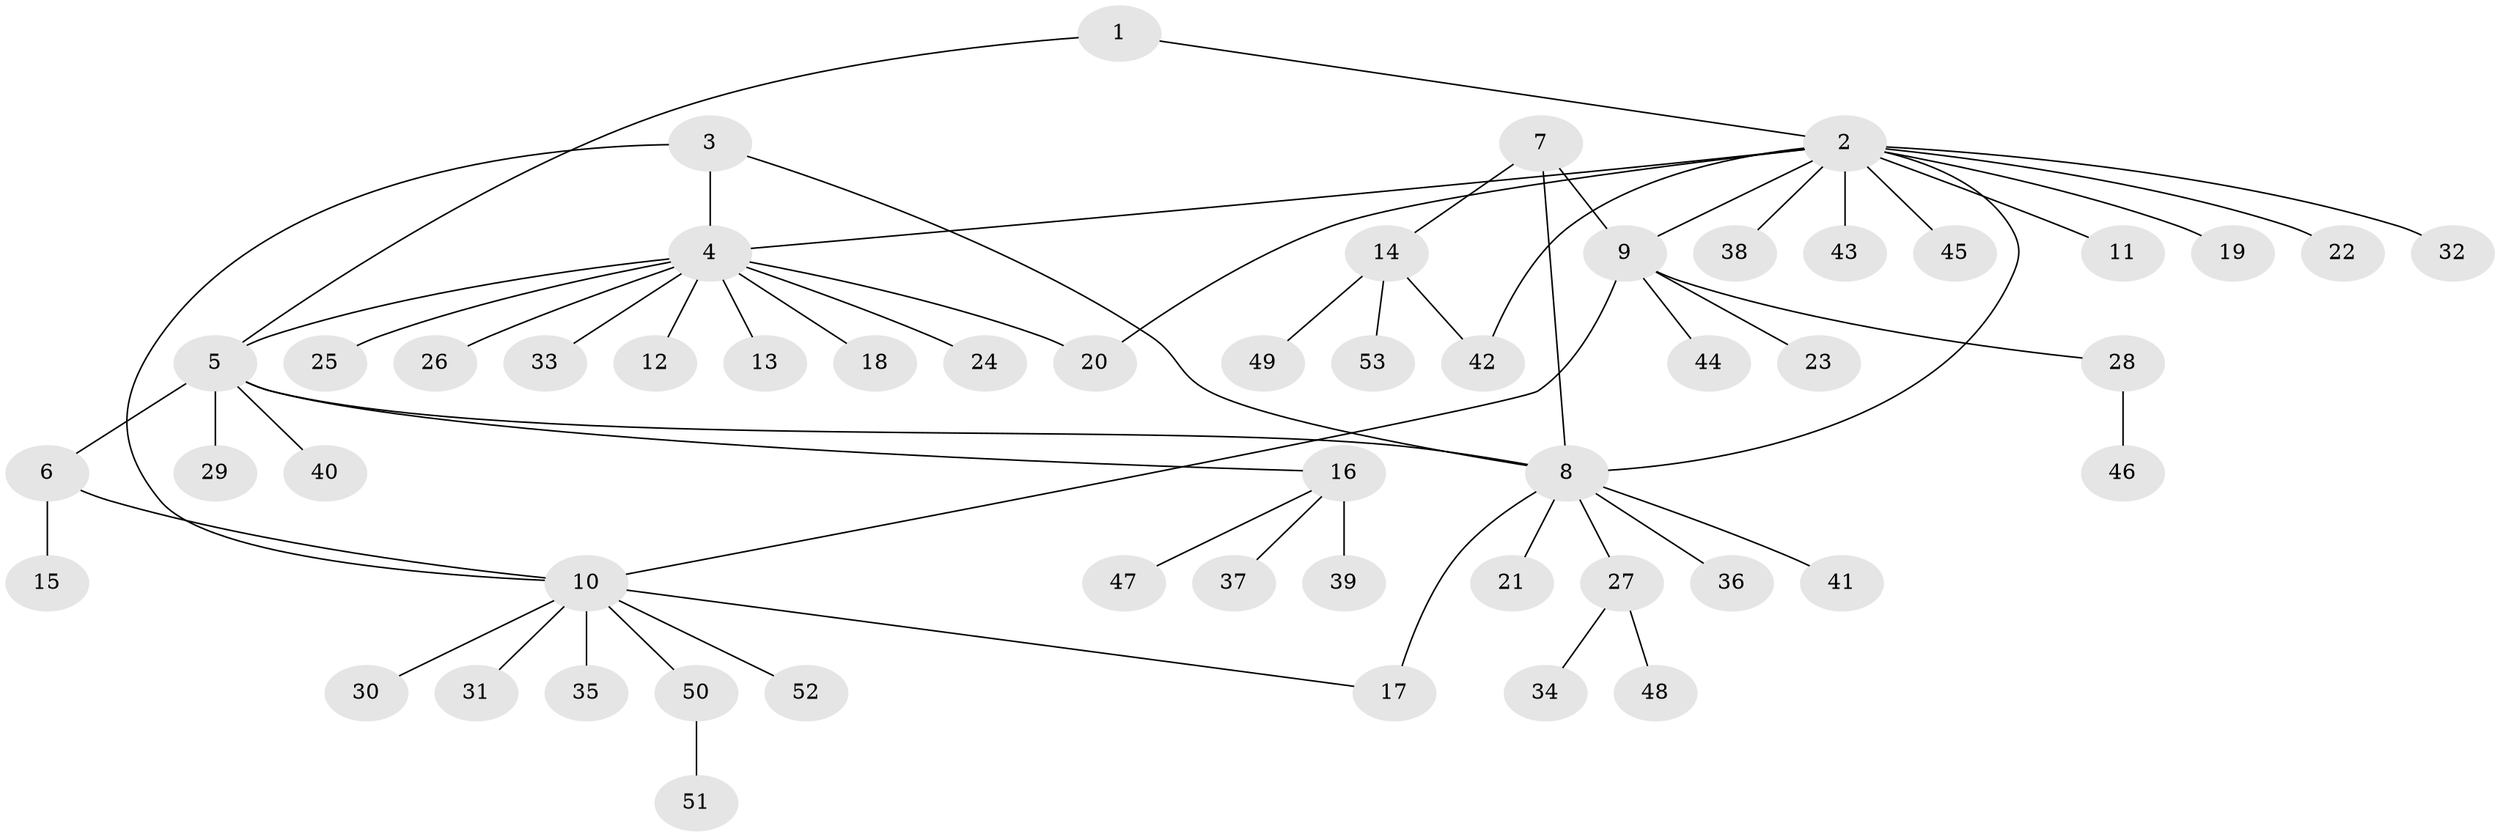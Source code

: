 // coarse degree distribution, {7: 0.058823529411764705, 3: 0.23529411764705882, 5: 0.11764705882352941, 4: 0.11764705882352941, 1: 0.4117647058823529, 2: 0.058823529411764705}
// Generated by graph-tools (version 1.1) at 2025/52/03/04/25 22:52:41]
// undirected, 53 vertices, 61 edges
graph export_dot {
  node [color=gray90,style=filled];
  1;
  2;
  3;
  4;
  5;
  6;
  7;
  8;
  9;
  10;
  11;
  12;
  13;
  14;
  15;
  16;
  17;
  18;
  19;
  20;
  21;
  22;
  23;
  24;
  25;
  26;
  27;
  28;
  29;
  30;
  31;
  32;
  33;
  34;
  35;
  36;
  37;
  38;
  39;
  40;
  41;
  42;
  43;
  44;
  45;
  46;
  47;
  48;
  49;
  50;
  51;
  52;
  53;
  1 -- 2;
  1 -- 5;
  2 -- 4;
  2 -- 8;
  2 -- 9;
  2 -- 11;
  2 -- 19;
  2 -- 20;
  2 -- 22;
  2 -- 32;
  2 -- 38;
  2 -- 42;
  2 -- 43;
  2 -- 45;
  3 -- 4;
  3 -- 8;
  3 -- 10;
  4 -- 5;
  4 -- 12;
  4 -- 13;
  4 -- 18;
  4 -- 20;
  4 -- 24;
  4 -- 25;
  4 -- 26;
  4 -- 33;
  5 -- 6;
  5 -- 8;
  5 -- 16;
  5 -- 29;
  5 -- 40;
  6 -- 10;
  6 -- 15;
  7 -- 8;
  7 -- 9;
  7 -- 14;
  8 -- 17;
  8 -- 21;
  8 -- 27;
  8 -- 36;
  8 -- 41;
  9 -- 10;
  9 -- 23;
  9 -- 28;
  9 -- 44;
  10 -- 17;
  10 -- 30;
  10 -- 31;
  10 -- 35;
  10 -- 50;
  10 -- 52;
  14 -- 42;
  14 -- 49;
  14 -- 53;
  16 -- 37;
  16 -- 39;
  16 -- 47;
  27 -- 34;
  27 -- 48;
  28 -- 46;
  50 -- 51;
}
